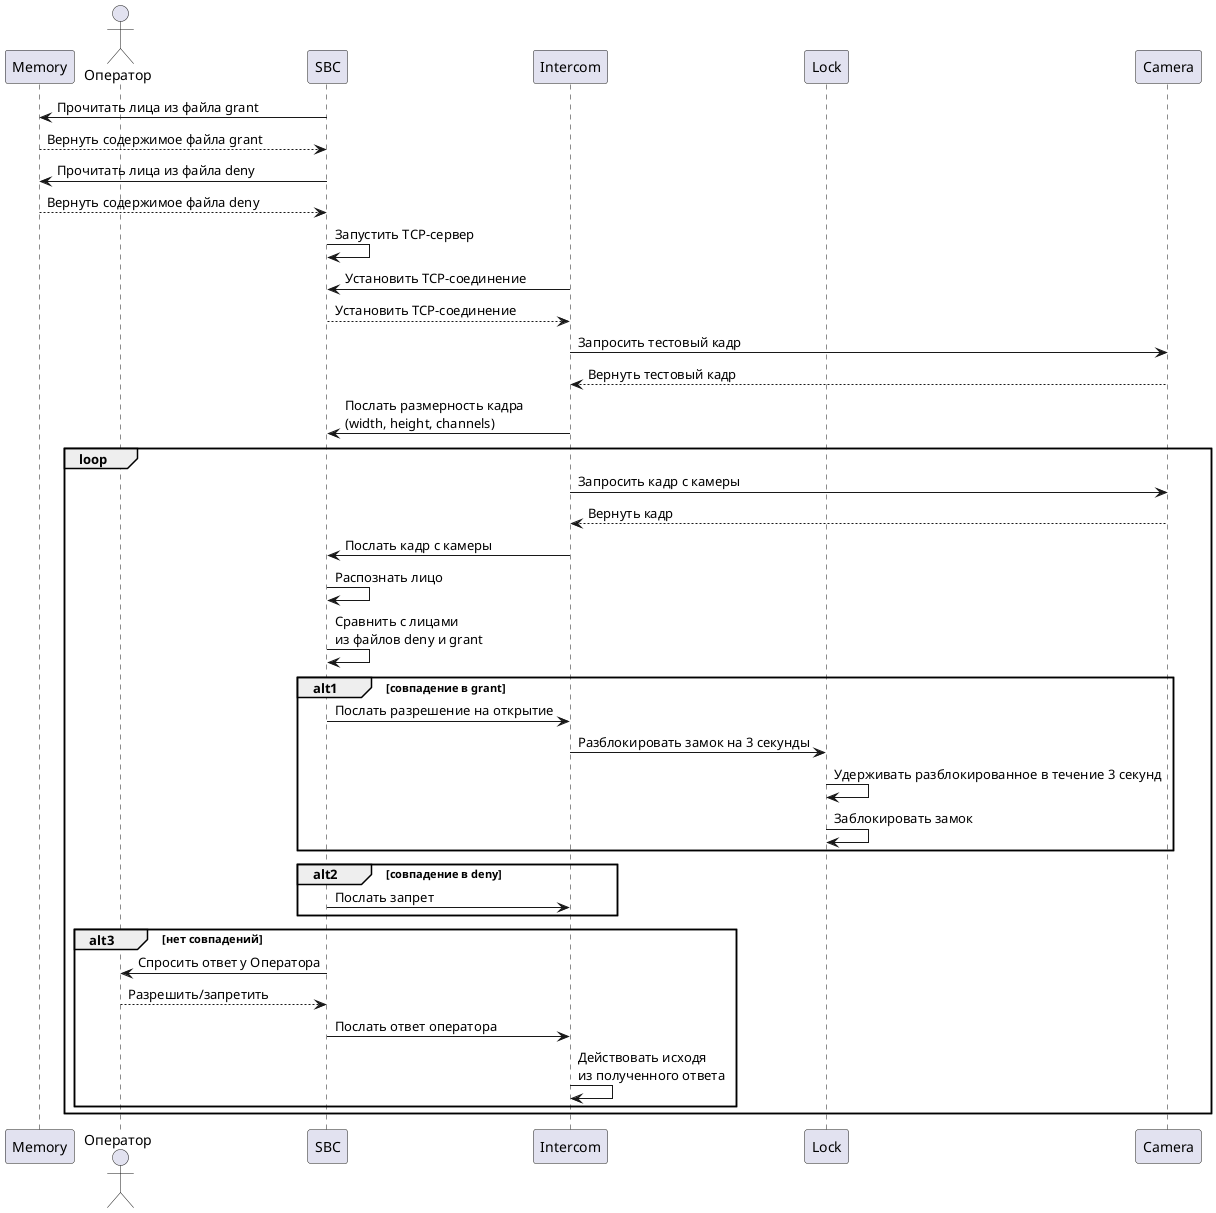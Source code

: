 @startuml
participant Memory
actor Оператор as op
participant SBC
participant Intercom
participant Lock
participant Camera

SBC -> Memory : Прочитать лица из файла grant
Memory --> SBC : Вернуть содержимое файла grant
SBC -> Memory : Прочитать лица из файла deny
Memory --> SBC : Вернуть содержимое файла deny
SBC -> SBC : Запустить TCP-сервер
Intercom -> SBC : Установить TCP-соединение
SBC --> Intercom : Установить TCP-соединение
Intercom -> Camera : Запросить тестовый кадр
Camera --> Intercom : Вернуть тестовый кадр
Intercom -> SBC : Послать размерность кадра\n(width, height, channels)
group loop
  Intercom -> Camera : Запросить кадр с камеры
  Camera --> Intercom : Вернуть кадр
  Intercom -> SBC : Послать кадр с камеры
  SBC -> SBC : Распознать лицо
  SBC -> SBC : Сравнить с лицами\nиз файлов deny и grant
  group alt1 [совпадение в grant]
    SBC -> Intercom : Послать разрешение на открытие
    Intercom -> Lock : Разблокировать замок на 3 секунды
    Lock -> Lock : Удерживать разблокированное в течение 3 секунд
    Lock -> Lock : Заблокировать замок
  end
  group alt2 [совпадение в deny]
    SBC -> Intercom : Послать запрет
  end
  group alt3 [нет совпадений]
    SBC -> op : Спросить ответ у Оператора
    op --> SBC : Разрешить/запретить
    SBC -> Intercom : Послать ответ оператора
    Intercom -> Intercom : Действовать исходя\nиз полученного ответа 
  end
end
@enduml
